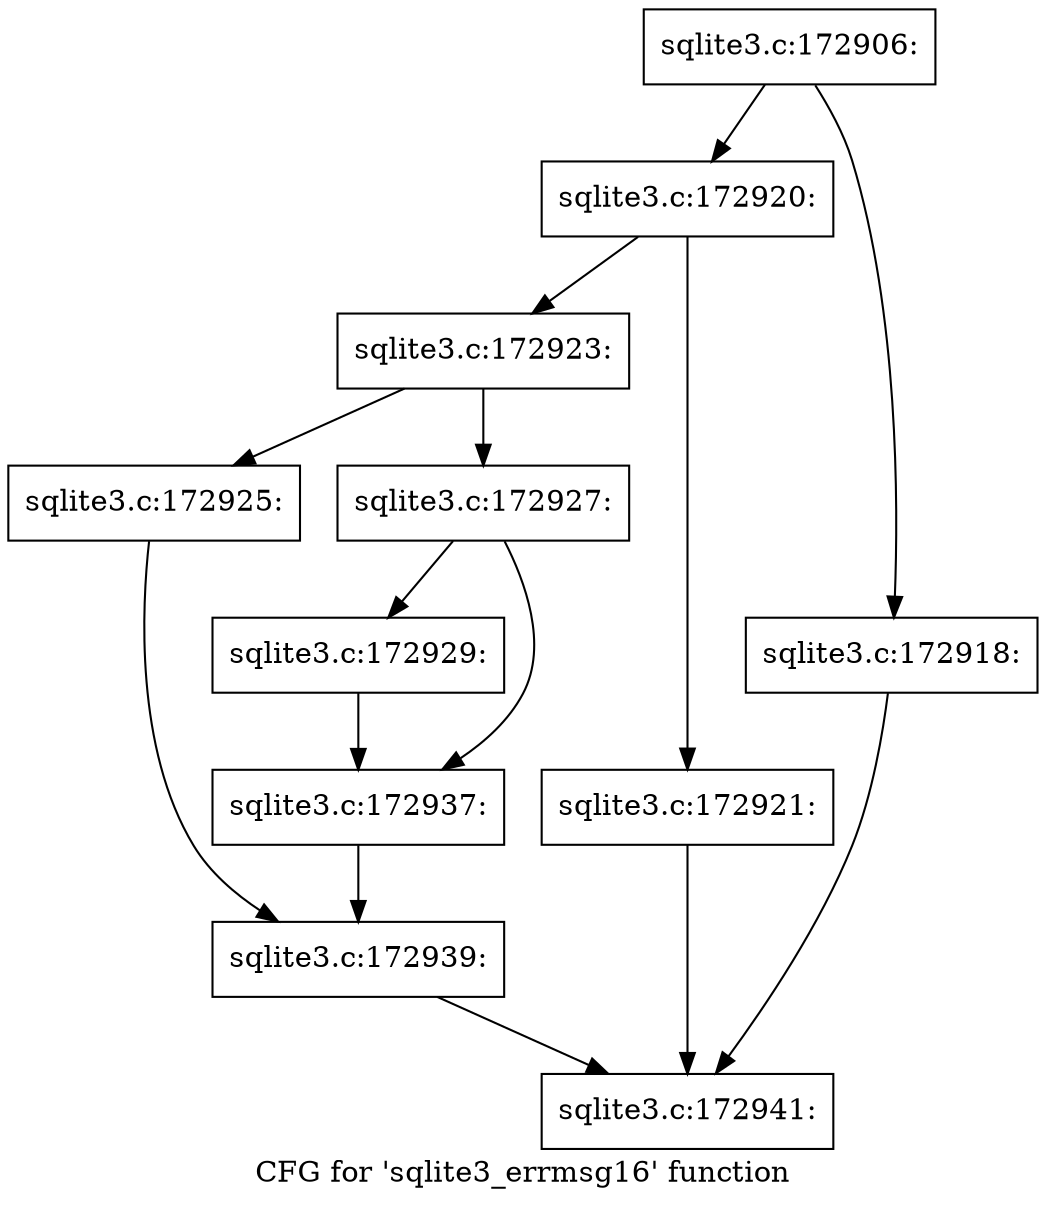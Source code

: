 digraph "CFG for 'sqlite3_errmsg16' function" {
	label="CFG for 'sqlite3_errmsg16' function";

	Node0x55c0f6a656a0 [shape=record,label="{sqlite3.c:172906:}"];
	Node0x55c0f6a656a0 -> Node0x55c0f6a68ad0;
	Node0x55c0f6a656a0 -> Node0x55c0f6a68a80;
	Node0x55c0f6a68a80 [shape=record,label="{sqlite3.c:172918:}"];
	Node0x55c0f6a68a80 -> Node0x55c0f6a67540;
	Node0x55c0f6a68ad0 [shape=record,label="{sqlite3.c:172920:}"];
	Node0x55c0f6a68ad0 -> Node0x55c0f6a69150;
	Node0x55c0f6a68ad0 -> Node0x55c0f6a69100;
	Node0x55c0f6a69100 [shape=record,label="{sqlite3.c:172921:}"];
	Node0x55c0f6a69100 -> Node0x55c0f6a67540;
	Node0x55c0f6a69150 [shape=record,label="{sqlite3.c:172923:}"];
	Node0x55c0f6a69150 -> Node0x55c0f6a69b50;
	Node0x55c0f6a69150 -> Node0x55c0f6a69bf0;
	Node0x55c0f6a69b50 [shape=record,label="{sqlite3.c:172925:}"];
	Node0x55c0f6a69b50 -> Node0x55c0f6a69ba0;
	Node0x55c0f6a69bf0 [shape=record,label="{sqlite3.c:172927:}"];
	Node0x55c0f6a69bf0 -> Node0x55c0f6a6a6e0;
	Node0x55c0f6a69bf0 -> Node0x55c0f6a6a730;
	Node0x55c0f6a6a6e0 [shape=record,label="{sqlite3.c:172929:}"];
	Node0x55c0f6a6a6e0 -> Node0x55c0f6a6a730;
	Node0x55c0f6a6a730 [shape=record,label="{sqlite3.c:172937:}"];
	Node0x55c0f6a6a730 -> Node0x55c0f6a69ba0;
	Node0x55c0f6a69ba0 [shape=record,label="{sqlite3.c:172939:}"];
	Node0x55c0f6a69ba0 -> Node0x55c0f6a67540;
	Node0x55c0f6a67540 [shape=record,label="{sqlite3.c:172941:}"];
}
